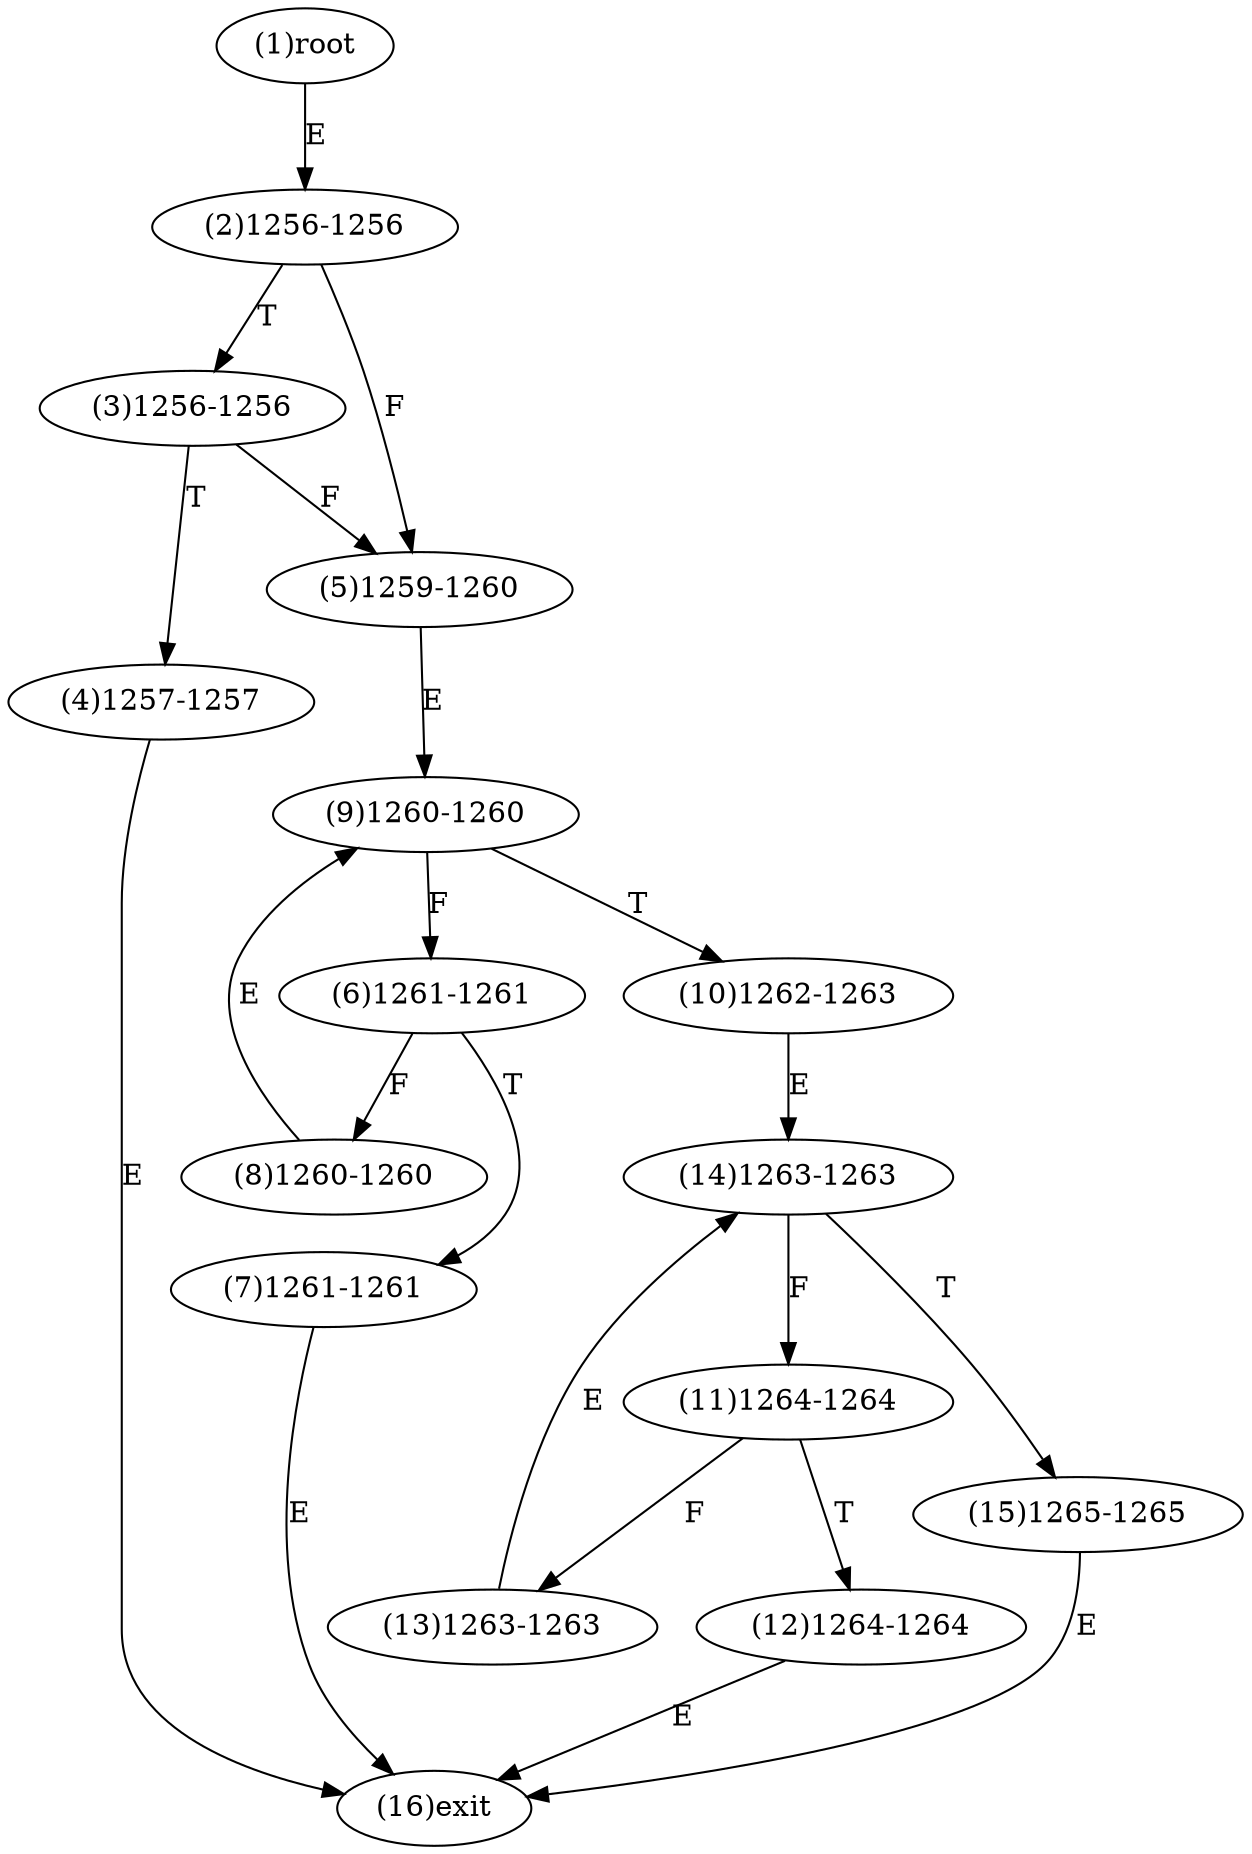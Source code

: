 digraph "" { 
1[ label="(1)root"];
2[ label="(2)1256-1256"];
3[ label="(3)1256-1256"];
4[ label="(4)1257-1257"];
5[ label="(5)1259-1260"];
6[ label="(6)1261-1261"];
7[ label="(7)1261-1261"];
8[ label="(8)1260-1260"];
9[ label="(9)1260-1260"];
10[ label="(10)1262-1263"];
11[ label="(11)1264-1264"];
12[ label="(12)1264-1264"];
13[ label="(13)1263-1263"];
14[ label="(14)1263-1263"];
15[ label="(15)1265-1265"];
16[ label="(16)exit"];
1->2[ label="E"];
2->5[ label="F"];
2->3[ label="T"];
3->5[ label="F"];
3->4[ label="T"];
4->16[ label="E"];
5->9[ label="E"];
6->8[ label="F"];
6->7[ label="T"];
7->16[ label="E"];
8->9[ label="E"];
9->6[ label="F"];
9->10[ label="T"];
10->14[ label="E"];
11->13[ label="F"];
11->12[ label="T"];
12->16[ label="E"];
13->14[ label="E"];
14->11[ label="F"];
14->15[ label="T"];
15->16[ label="E"];
}